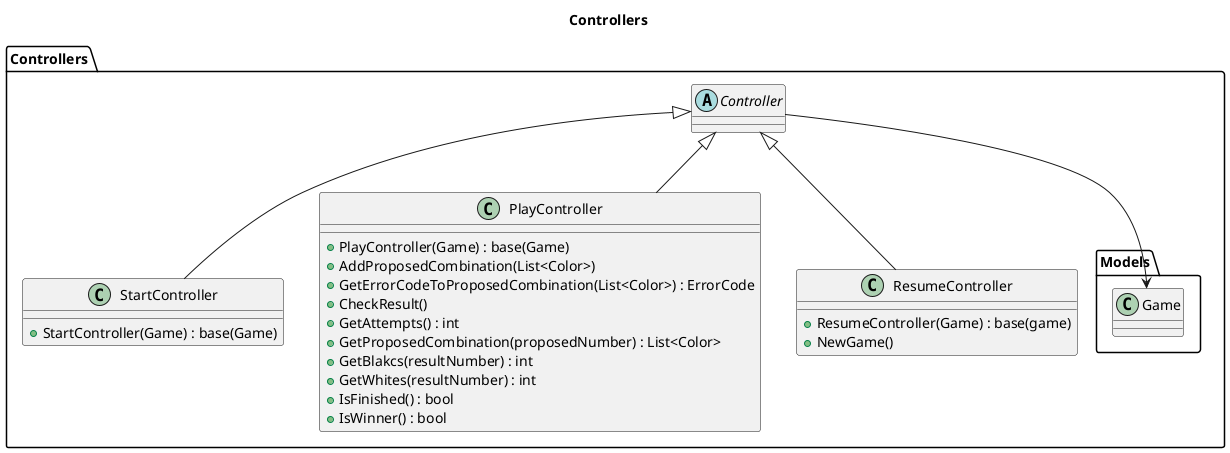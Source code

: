 @startuml Controllers
title Controllers
namespace Controllers{    
    abstract Controller{
    }
    Controller --> Models.Game    
    Controller <|-- StartController
    Controller <|-- PlayController
    Controller <|-- ResumeController

    class StartController{
        +StartController(Game) : base(Game)
    }

    class PlayController{
        +PlayController(Game) : base(Game)
        +AddProposedCombination(List<Color>)
        +GetErrorCodeToProposedCombination(List<Color>) : ErrorCode
        +CheckResult()
        +GetAttempts() : int
        +GetProposedCombination(proposedNumber) : List<Color>
        +GetBlakcs(resultNumber) : int
        +GetWhites(resultNumber) : int
        +IsFinished() : bool
        +IsWinner() : bool
    }

    class ResumeController{
        +ResumeController(Game) : base(game)
        +NewGame()
    }
}
@enduml